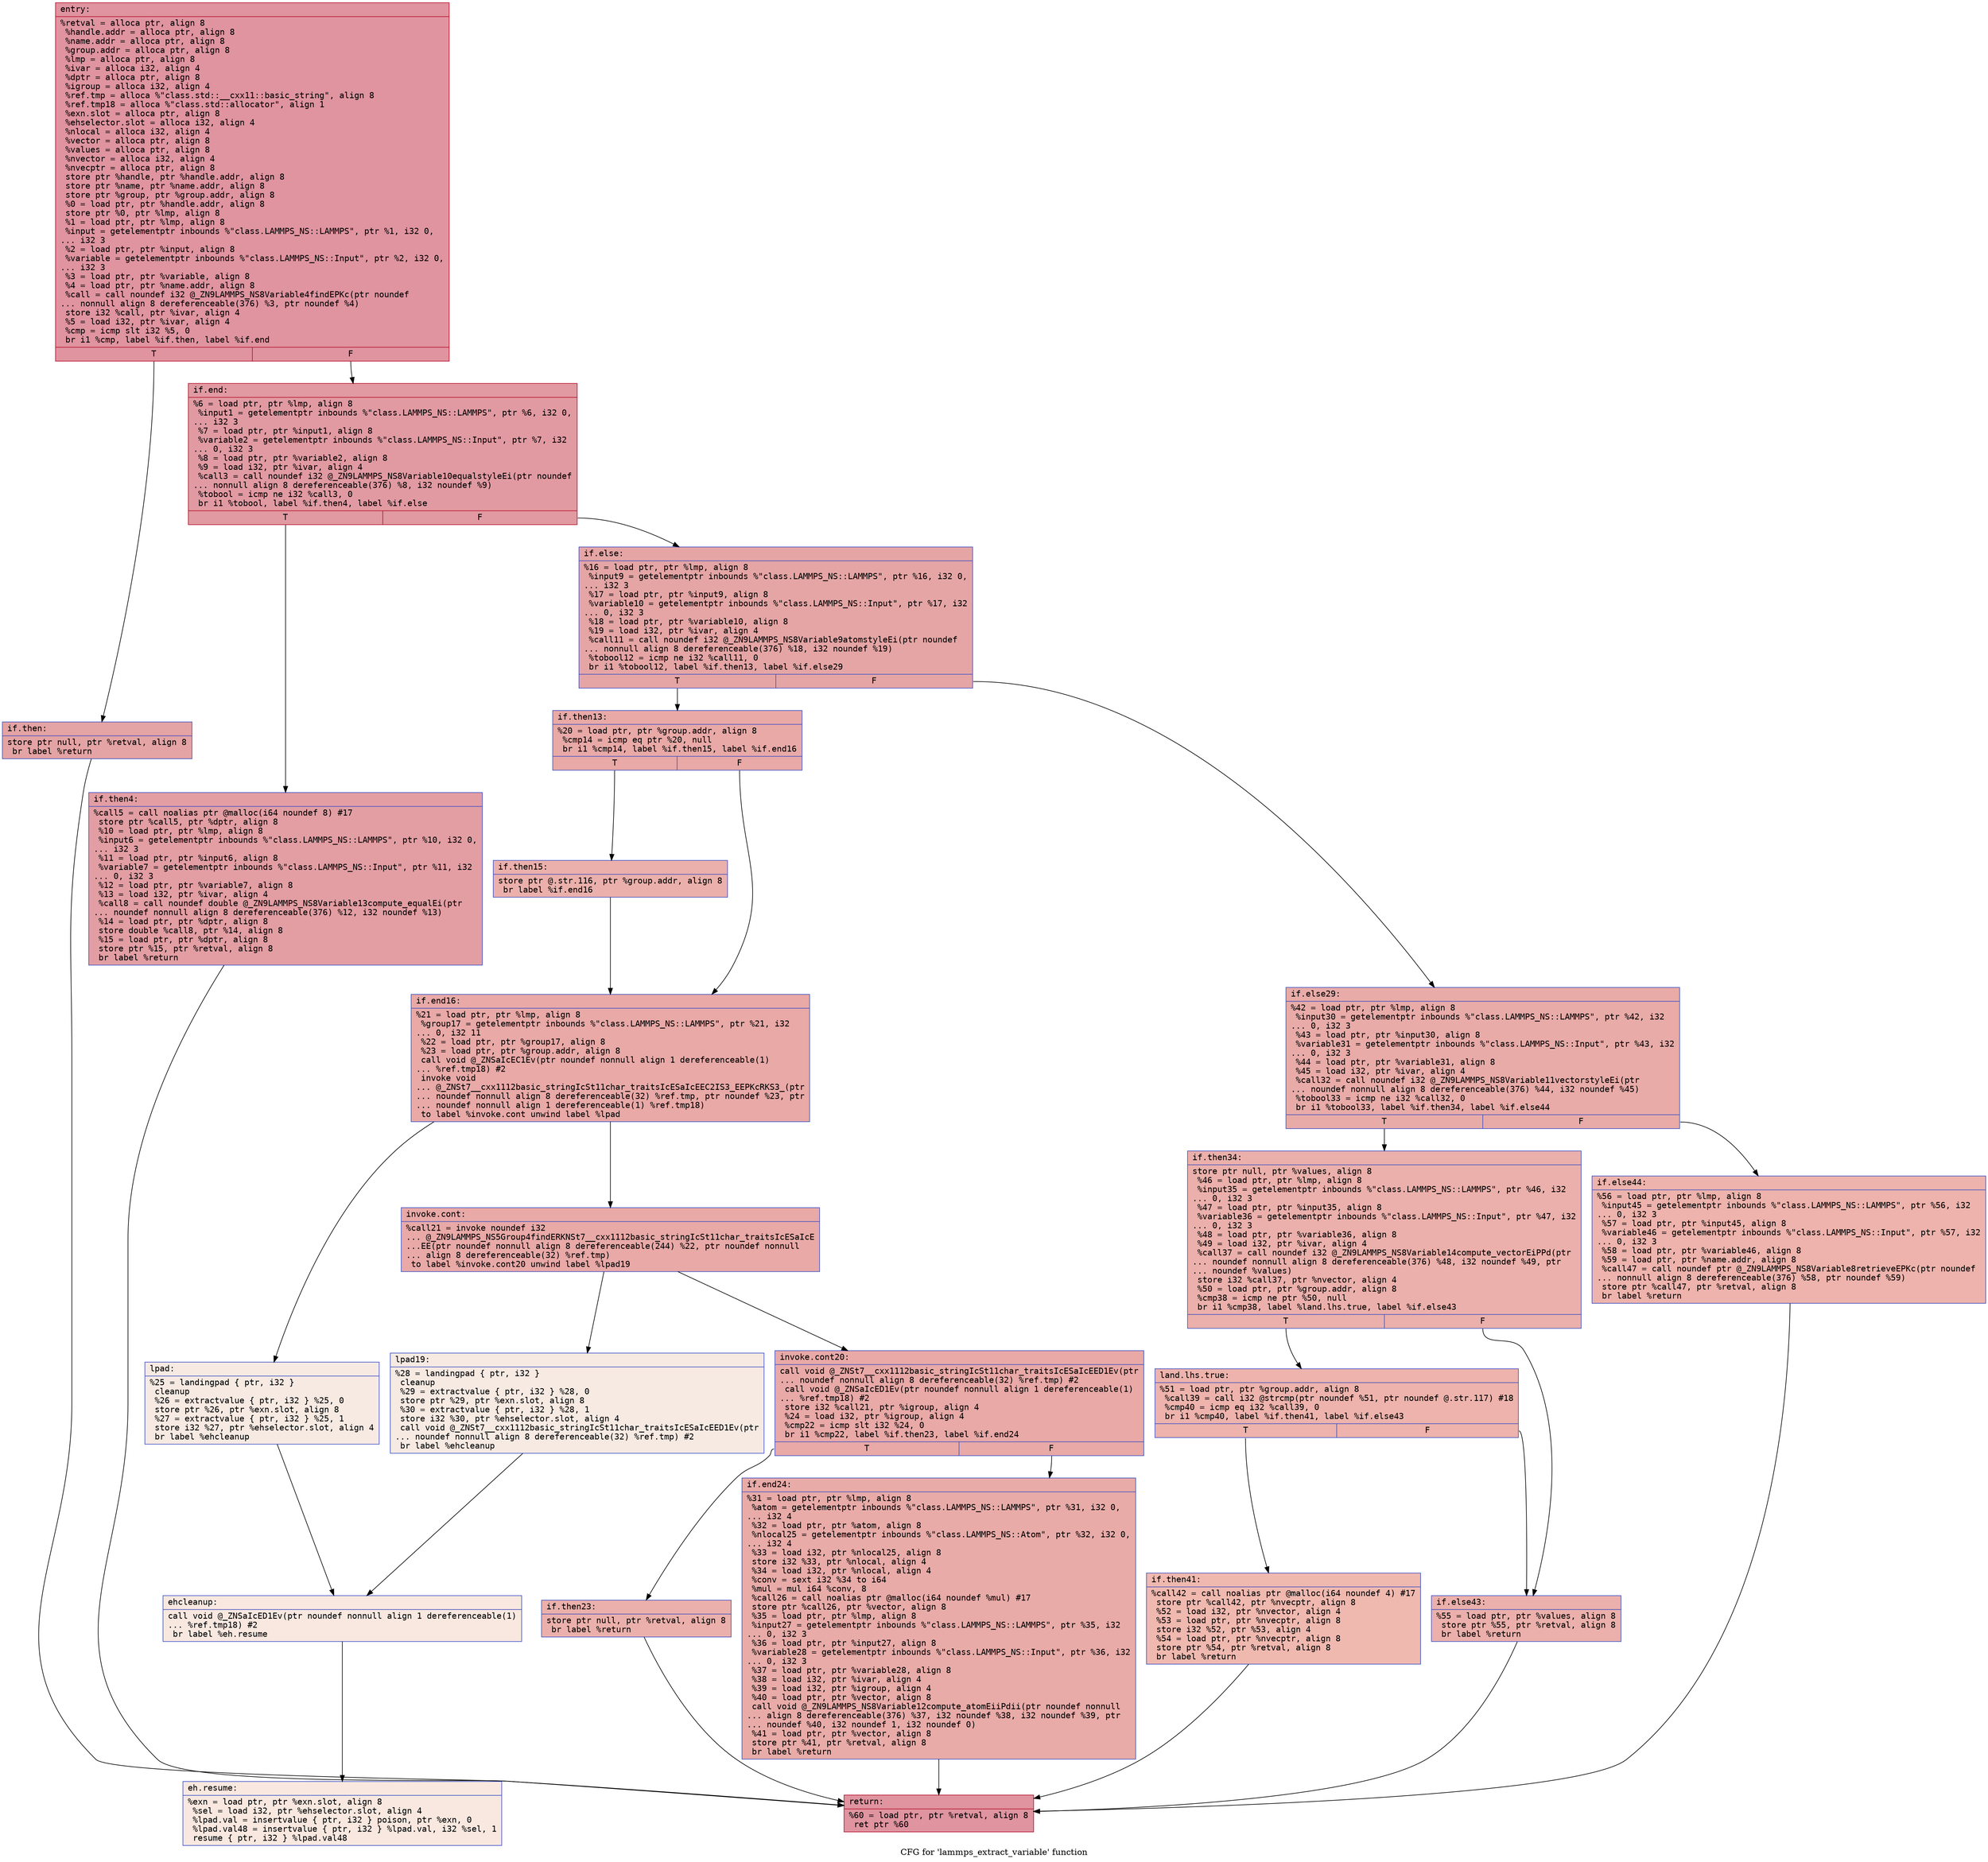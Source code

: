 digraph "CFG for 'lammps_extract_variable' function" {
	label="CFG for 'lammps_extract_variable' function";

	Node0x55bdf7e71500 [shape=record,color="#b70d28ff", style=filled, fillcolor="#b70d2870" fontname="Courier",label="{entry:\l|  %retval = alloca ptr, align 8\l  %handle.addr = alloca ptr, align 8\l  %name.addr = alloca ptr, align 8\l  %group.addr = alloca ptr, align 8\l  %lmp = alloca ptr, align 8\l  %ivar = alloca i32, align 4\l  %dptr = alloca ptr, align 8\l  %igroup = alloca i32, align 4\l  %ref.tmp = alloca %\"class.std::__cxx11::basic_string\", align 8\l  %ref.tmp18 = alloca %\"class.std::allocator\", align 1\l  %exn.slot = alloca ptr, align 8\l  %ehselector.slot = alloca i32, align 4\l  %nlocal = alloca i32, align 4\l  %vector = alloca ptr, align 8\l  %values = alloca ptr, align 8\l  %nvector = alloca i32, align 4\l  %nvecptr = alloca ptr, align 8\l  store ptr %handle, ptr %handle.addr, align 8\l  store ptr %name, ptr %name.addr, align 8\l  store ptr %group, ptr %group.addr, align 8\l  %0 = load ptr, ptr %handle.addr, align 8\l  store ptr %0, ptr %lmp, align 8\l  %1 = load ptr, ptr %lmp, align 8\l  %input = getelementptr inbounds %\"class.LAMMPS_NS::LAMMPS\", ptr %1, i32 0,\l... i32 3\l  %2 = load ptr, ptr %input, align 8\l  %variable = getelementptr inbounds %\"class.LAMMPS_NS::Input\", ptr %2, i32 0,\l... i32 3\l  %3 = load ptr, ptr %variable, align 8\l  %4 = load ptr, ptr %name.addr, align 8\l  %call = call noundef i32 @_ZN9LAMMPS_NS8Variable4findEPKc(ptr noundef\l... nonnull align 8 dereferenceable(376) %3, ptr noundef %4)\l  store i32 %call, ptr %ivar, align 4\l  %5 = load i32, ptr %ivar, align 4\l  %cmp = icmp slt i32 %5, 0\l  br i1 %cmp, label %if.then, label %if.end\l|{<s0>T|<s1>F}}"];
	Node0x55bdf7e71500:s0 -> Node0x55bdf7e764e0[tooltip="entry -> if.then\nProbability 37.50%" ];
	Node0x55bdf7e71500:s1 -> Node0x55bdf7e76550[tooltip="entry -> if.end\nProbability 62.50%" ];
	Node0x55bdf7e764e0 [shape=record,color="#3d50c3ff", style=filled, fillcolor="#c32e3170" fontname="Courier",label="{if.then:\l|  store ptr null, ptr %retval, align 8\l  br label %return\l}"];
	Node0x55bdf7e764e0 -> Node0x55bdf7e77a20[tooltip="if.then -> return\nProbability 100.00%" ];
	Node0x55bdf7e76550 [shape=record,color="#b70d28ff", style=filled, fillcolor="#bb1b2c70" fontname="Courier",label="{if.end:\l|  %6 = load ptr, ptr %lmp, align 8\l  %input1 = getelementptr inbounds %\"class.LAMMPS_NS::LAMMPS\", ptr %6, i32 0,\l... i32 3\l  %7 = load ptr, ptr %input1, align 8\l  %variable2 = getelementptr inbounds %\"class.LAMMPS_NS::Input\", ptr %7, i32\l... 0, i32 3\l  %8 = load ptr, ptr %variable2, align 8\l  %9 = load i32, ptr %ivar, align 4\l  %call3 = call noundef i32 @_ZN9LAMMPS_NS8Variable10equalstyleEi(ptr noundef\l... nonnull align 8 dereferenceable(376) %8, i32 noundef %9)\l  %tobool = icmp ne i32 %call3, 0\l  br i1 %tobool, label %if.then4, label %if.else\l|{<s0>T|<s1>F}}"];
	Node0x55bdf7e76550:s0 -> Node0x55bdf7e780f0[tooltip="if.end -> if.then4\nProbability 62.50%" ];
	Node0x55bdf7e76550:s1 -> Node0x55bdf7e78140[tooltip="if.end -> if.else\nProbability 37.50%" ];
	Node0x55bdf7e780f0 [shape=record,color="#3d50c3ff", style=filled, fillcolor="#be242e70" fontname="Courier",label="{if.then4:\l|  %call5 = call noalias ptr @malloc(i64 noundef 8) #17\l  store ptr %call5, ptr %dptr, align 8\l  %10 = load ptr, ptr %lmp, align 8\l  %input6 = getelementptr inbounds %\"class.LAMMPS_NS::LAMMPS\", ptr %10, i32 0,\l... i32 3\l  %11 = load ptr, ptr %input6, align 8\l  %variable7 = getelementptr inbounds %\"class.LAMMPS_NS::Input\", ptr %11, i32\l... 0, i32 3\l  %12 = load ptr, ptr %variable7, align 8\l  %13 = load i32, ptr %ivar, align 4\l  %call8 = call noundef double @_ZN9LAMMPS_NS8Variable13compute_equalEi(ptr\l... noundef nonnull align 8 dereferenceable(376) %12, i32 noundef %13)\l  %14 = load ptr, ptr %dptr, align 8\l  store double %call8, ptr %14, align 8\l  %15 = load ptr, ptr %dptr, align 8\l  store ptr %15, ptr %retval, align 8\l  br label %return\l}"];
	Node0x55bdf7e780f0 -> Node0x55bdf7e77a20[tooltip="if.then4 -> return\nProbability 100.00%" ];
	Node0x55bdf7e78140 [shape=record,color="#3d50c3ff", style=filled, fillcolor="#c5333470" fontname="Courier",label="{if.else:\l|  %16 = load ptr, ptr %lmp, align 8\l  %input9 = getelementptr inbounds %\"class.LAMMPS_NS::LAMMPS\", ptr %16, i32 0,\l... i32 3\l  %17 = load ptr, ptr %input9, align 8\l  %variable10 = getelementptr inbounds %\"class.LAMMPS_NS::Input\", ptr %17, i32\l... 0, i32 3\l  %18 = load ptr, ptr %variable10, align 8\l  %19 = load i32, ptr %ivar, align 4\l  %call11 = call noundef i32 @_ZN9LAMMPS_NS8Variable9atomstyleEi(ptr noundef\l... nonnull align 8 dereferenceable(376) %18, i32 noundef %19)\l  %tobool12 = icmp ne i32 %call11, 0\l  br i1 %tobool12, label %if.then13, label %if.else29\l|{<s0>T|<s1>F}}"];
	Node0x55bdf7e78140:s0 -> Node0x55bdf7e79320[tooltip="if.else -> if.then13\nProbability 62.50%" ];
	Node0x55bdf7e78140:s1 -> Node0x55bdf7e793a0[tooltip="if.else -> if.else29\nProbability 37.50%" ];
	Node0x55bdf7e79320 [shape=record,color="#3d50c3ff", style=filled, fillcolor="#ca3b3770" fontname="Courier",label="{if.then13:\l|  %20 = load ptr, ptr %group.addr, align 8\l  %cmp14 = icmp eq ptr %20, null\l  br i1 %cmp14, label %if.then15, label %if.end16\l|{<s0>T|<s1>F}}"];
	Node0x55bdf7e79320:s0 -> Node0x55bdf7e79640[tooltip="if.then13 -> if.then15\nProbability 37.50%" ];
	Node0x55bdf7e79320:s1 -> Node0x55bdf7e796c0[tooltip="if.then13 -> if.end16\nProbability 62.50%" ];
	Node0x55bdf7e79640 [shape=record,color="#3d50c3ff", style=filled, fillcolor="#d24b4070" fontname="Courier",label="{if.then15:\l|  store ptr @.str.116, ptr %group.addr, align 8\l  br label %if.end16\l}"];
	Node0x55bdf7e79640 -> Node0x55bdf7e796c0[tooltip="if.then15 -> if.end16\nProbability 100.00%" ];
	Node0x55bdf7e796c0 [shape=record,color="#3d50c3ff", style=filled, fillcolor="#ca3b3770" fontname="Courier",label="{if.end16:\l|  %21 = load ptr, ptr %lmp, align 8\l  %group17 = getelementptr inbounds %\"class.LAMMPS_NS::LAMMPS\", ptr %21, i32\l... 0, i32 11\l  %22 = load ptr, ptr %group17, align 8\l  %23 = load ptr, ptr %group.addr, align 8\l  call void @_ZNSaIcEC1Ev(ptr noundef nonnull align 1 dereferenceable(1)\l... %ref.tmp18) #2\l  invoke void\l... @_ZNSt7__cxx1112basic_stringIcSt11char_traitsIcESaIcEEC2IS3_EEPKcRKS3_(ptr\l... noundef nonnull align 8 dereferenceable(32) %ref.tmp, ptr noundef %23, ptr\l... noundef nonnull align 1 dereferenceable(1) %ref.tmp18)\l          to label %invoke.cont unwind label %lpad\l}"];
	Node0x55bdf7e796c0 -> Node0x55bdf7e79d40[tooltip="if.end16 -> invoke.cont\nProbability 100.00%" ];
	Node0x55bdf7e796c0 -> Node0x55bdf7e77660[tooltip="if.end16 -> lpad\nProbability 0.00%" ];
	Node0x55bdf7e79d40 [shape=record,color="#3d50c3ff", style=filled, fillcolor="#ca3b3770" fontname="Courier",label="{invoke.cont:\l|  %call21 = invoke noundef i32\l... @_ZN9LAMMPS_NS5Group4findERKNSt7__cxx1112basic_stringIcSt11char_traitsIcESaIcE\l...EE(ptr noundef nonnull align 8 dereferenceable(244) %22, ptr noundef nonnull\l... align 8 dereferenceable(32) %ref.tmp)\l          to label %invoke.cont20 unwind label %lpad19\l}"];
	Node0x55bdf7e79d40 -> Node0x55bdf7e79cf0[tooltip="invoke.cont -> invoke.cont20\nProbability 100.00%" ];
	Node0x55bdf7e79d40 -> Node0x55bdf7e7a3e0[tooltip="invoke.cont -> lpad19\nProbability 0.00%" ];
	Node0x55bdf7e79cf0 [shape=record,color="#3d50c3ff", style=filled, fillcolor="#ca3b3770" fontname="Courier",label="{invoke.cont20:\l|  call void @_ZNSt7__cxx1112basic_stringIcSt11char_traitsIcESaIcEED1Ev(ptr\l... noundef nonnull align 8 dereferenceable(32) %ref.tmp) #2\l  call void @_ZNSaIcED1Ev(ptr noundef nonnull align 1 dereferenceable(1)\l... %ref.tmp18) #2\l  store i32 %call21, ptr %igroup, align 4\l  %24 = load i32, ptr %igroup, align 4\l  %cmp22 = icmp slt i32 %24, 0\l  br i1 %cmp22, label %if.then23, label %if.end24\l|{<s0>T|<s1>F}}"];
	Node0x55bdf7e79cf0:s0 -> Node0x55bdf7e7ab10[tooltip="invoke.cont20 -> if.then23\nProbability 37.50%" ];
	Node0x55bdf7e79cf0:s1 -> Node0x55bdf7e7ab60[tooltip="invoke.cont20 -> if.end24\nProbability 62.50%" ];
	Node0x55bdf7e7ab10 [shape=record,color="#3d50c3ff", style=filled, fillcolor="#d24b4070" fontname="Courier",label="{if.then23:\l|  store ptr null, ptr %retval, align 8\l  br label %return\l}"];
	Node0x55bdf7e7ab10 -> Node0x55bdf7e77a20[tooltip="if.then23 -> return\nProbability 100.00%" ];
	Node0x55bdf7e77660 [shape=record,color="#3d50c3ff", style=filled, fillcolor="#eed0c070" fontname="Courier",label="{lpad:\l|  %25 = landingpad \{ ptr, i32 \}\l          cleanup\l  %26 = extractvalue \{ ptr, i32 \} %25, 0\l  store ptr %26, ptr %exn.slot, align 8\l  %27 = extractvalue \{ ptr, i32 \} %25, 1\l  store i32 %27, ptr %ehselector.slot, align 4\l  br label %ehcleanup\l}"];
	Node0x55bdf7e77660 -> Node0x55bdf7e7b050[tooltip="lpad -> ehcleanup\nProbability 100.00%" ];
	Node0x55bdf7e7a3e0 [shape=record,color="#3d50c3ff", style=filled, fillcolor="#eed0c070" fontname="Courier",label="{lpad19:\l|  %28 = landingpad \{ ptr, i32 \}\l          cleanup\l  %29 = extractvalue \{ ptr, i32 \} %28, 0\l  store ptr %29, ptr %exn.slot, align 8\l  %30 = extractvalue \{ ptr, i32 \} %28, 1\l  store i32 %30, ptr %ehselector.slot, align 4\l  call void @_ZNSt7__cxx1112basic_stringIcSt11char_traitsIcESaIcEED1Ev(ptr\l... noundef nonnull align 8 dereferenceable(32) %ref.tmp) #2\l  br label %ehcleanup\l}"];
	Node0x55bdf7e7a3e0 -> Node0x55bdf7e7b050[tooltip="lpad19 -> ehcleanup\nProbability 100.00%" ];
	Node0x55bdf7e7b050 [shape=record,color="#3d50c3ff", style=filled, fillcolor="#f1ccb870" fontname="Courier",label="{ehcleanup:\l|  call void @_ZNSaIcED1Ev(ptr noundef nonnull align 1 dereferenceable(1)\l... %ref.tmp18) #2\l  br label %eh.resume\l}"];
	Node0x55bdf7e7b050 -> Node0x55bdf7e7b670[tooltip="ehcleanup -> eh.resume\nProbability 100.00%" ];
	Node0x55bdf7e7ab60 [shape=record,color="#3d50c3ff", style=filled, fillcolor="#cc403a70" fontname="Courier",label="{if.end24:\l|  %31 = load ptr, ptr %lmp, align 8\l  %atom = getelementptr inbounds %\"class.LAMMPS_NS::LAMMPS\", ptr %31, i32 0,\l... i32 4\l  %32 = load ptr, ptr %atom, align 8\l  %nlocal25 = getelementptr inbounds %\"class.LAMMPS_NS::Atom\", ptr %32, i32 0,\l... i32 4\l  %33 = load i32, ptr %nlocal25, align 8\l  store i32 %33, ptr %nlocal, align 4\l  %34 = load i32, ptr %nlocal, align 4\l  %conv = sext i32 %34 to i64\l  %mul = mul i64 %conv, 8\l  %call26 = call noalias ptr @malloc(i64 noundef %mul) #17\l  store ptr %call26, ptr %vector, align 8\l  %35 = load ptr, ptr %lmp, align 8\l  %input27 = getelementptr inbounds %\"class.LAMMPS_NS::LAMMPS\", ptr %35, i32\l... 0, i32 3\l  %36 = load ptr, ptr %input27, align 8\l  %variable28 = getelementptr inbounds %\"class.LAMMPS_NS::Input\", ptr %36, i32\l... 0, i32 3\l  %37 = load ptr, ptr %variable28, align 8\l  %38 = load i32, ptr %ivar, align 4\l  %39 = load i32, ptr %igroup, align 4\l  %40 = load ptr, ptr %vector, align 8\l  call void @_ZN9LAMMPS_NS8Variable12compute_atomEiiPdii(ptr noundef nonnull\l... align 8 dereferenceable(376) %37, i32 noundef %38, i32 noundef %39, ptr\l... noundef %40, i32 noundef 1, i32 noundef 0)\l  %41 = load ptr, ptr %vector, align 8\l  store ptr %41, ptr %retval, align 8\l  br label %return\l}"];
	Node0x55bdf7e7ab60 -> Node0x55bdf7e77a20[tooltip="if.end24 -> return\nProbability 100.00%" ];
	Node0x55bdf7e793a0 [shape=record,color="#3d50c3ff", style=filled, fillcolor="#cc403a70" fontname="Courier",label="{if.else29:\l|  %42 = load ptr, ptr %lmp, align 8\l  %input30 = getelementptr inbounds %\"class.LAMMPS_NS::LAMMPS\", ptr %42, i32\l... 0, i32 3\l  %43 = load ptr, ptr %input30, align 8\l  %variable31 = getelementptr inbounds %\"class.LAMMPS_NS::Input\", ptr %43, i32\l... 0, i32 3\l  %44 = load ptr, ptr %variable31, align 8\l  %45 = load i32, ptr %ivar, align 4\l  %call32 = call noundef i32 @_ZN9LAMMPS_NS8Variable11vectorstyleEi(ptr\l... noundef nonnull align 8 dereferenceable(376) %44, i32 noundef %45)\l  %tobool33 = icmp ne i32 %call32, 0\l  br i1 %tobool33, label %if.then34, label %if.else44\l|{<s0>T|<s1>F}}"];
	Node0x55bdf7e793a0:s0 -> Node0x55bdf7e7cdd0[tooltip="if.else29 -> if.then34\nProbability 62.50%" ];
	Node0x55bdf7e793a0:s1 -> Node0x55bdf7e7ceb0[tooltip="if.else29 -> if.else44\nProbability 37.50%" ];
	Node0x55bdf7e7cdd0 [shape=record,color="#3d50c3ff", style=filled, fillcolor="#d24b4070" fontname="Courier",label="{if.then34:\l|  store ptr null, ptr %values, align 8\l  %46 = load ptr, ptr %lmp, align 8\l  %input35 = getelementptr inbounds %\"class.LAMMPS_NS::LAMMPS\", ptr %46, i32\l... 0, i32 3\l  %47 = load ptr, ptr %input35, align 8\l  %variable36 = getelementptr inbounds %\"class.LAMMPS_NS::Input\", ptr %47, i32\l... 0, i32 3\l  %48 = load ptr, ptr %variable36, align 8\l  %49 = load i32, ptr %ivar, align 4\l  %call37 = call noundef i32 @_ZN9LAMMPS_NS8Variable14compute_vectorEiPPd(ptr\l... noundef nonnull align 8 dereferenceable(376) %48, i32 noundef %49, ptr\l... noundef %values)\l  store i32 %call37, ptr %nvector, align 4\l  %50 = load ptr, ptr %group.addr, align 8\l  %cmp38 = icmp ne ptr %50, null\l  br i1 %cmp38, label %land.lhs.true, label %if.else43\l|{<s0>T|<s1>F}}"];
	Node0x55bdf7e7cdd0:s0 -> Node0x55bdf7e7dfd0[tooltip="if.then34 -> land.lhs.true\nProbability 62.50%" ];
	Node0x55bdf7e7cdd0:s1 -> Node0x55bdf7e7e080[tooltip="if.then34 -> if.else43\nProbability 37.50%" ];
	Node0x55bdf7e7dfd0 [shape=record,color="#3d50c3ff", style=filled, fillcolor="#d6524470" fontname="Courier",label="{land.lhs.true:\l|  %51 = load ptr, ptr %group.addr, align 8\l  %call39 = call i32 @strcmp(ptr noundef %51, ptr noundef @.str.117) #18\l  %cmp40 = icmp eq i32 %call39, 0\l  br i1 %cmp40, label %if.then41, label %if.else43\l|{<s0>T|<s1>F}}"];
	Node0x55bdf7e7dfd0:s0 -> Node0x55bdf7e7e490[tooltip="land.lhs.true -> if.then41\nProbability 37.50%" ];
	Node0x55bdf7e7dfd0:s1 -> Node0x55bdf7e7e080[tooltip="land.lhs.true -> if.else43\nProbability 62.50%" ];
	Node0x55bdf7e7e490 [shape=record,color="#3d50c3ff", style=filled, fillcolor="#de614d70" fontname="Courier",label="{if.then41:\l|  %call42 = call noalias ptr @malloc(i64 noundef 4) #17\l  store ptr %call42, ptr %nvecptr, align 8\l  %52 = load i32, ptr %nvector, align 4\l  %53 = load ptr, ptr %nvecptr, align 8\l  store i32 %52, ptr %53, align 4\l  %54 = load ptr, ptr %nvecptr, align 8\l  store ptr %54, ptr %retval, align 8\l  br label %return\l}"];
	Node0x55bdf7e7e490 -> Node0x55bdf7e77a20[tooltip="if.then41 -> return\nProbability 100.00%" ];
	Node0x55bdf7e7e080 [shape=record,color="#3d50c3ff", style=filled, fillcolor="#d24b4070" fontname="Courier",label="{if.else43:\l|  %55 = load ptr, ptr %values, align 8\l  store ptr %55, ptr %retval, align 8\l  br label %return\l}"];
	Node0x55bdf7e7e080 -> Node0x55bdf7e77a20[tooltip="if.else43 -> return\nProbability 100.00%" ];
	Node0x55bdf7e7ceb0 [shape=record,color="#3d50c3ff", style=filled, fillcolor="#d6524470" fontname="Courier",label="{if.else44:\l|  %56 = load ptr, ptr %lmp, align 8\l  %input45 = getelementptr inbounds %\"class.LAMMPS_NS::LAMMPS\", ptr %56, i32\l... 0, i32 3\l  %57 = load ptr, ptr %input45, align 8\l  %variable46 = getelementptr inbounds %\"class.LAMMPS_NS::Input\", ptr %57, i32\l... 0, i32 3\l  %58 = load ptr, ptr %variable46, align 8\l  %59 = load ptr, ptr %name.addr, align 8\l  %call47 = call noundef ptr @_ZN9LAMMPS_NS8Variable8retrieveEPKc(ptr noundef\l... nonnull align 8 dereferenceable(376) %58, ptr noundef %59)\l  store ptr %call47, ptr %retval, align 8\l  br label %return\l}"];
	Node0x55bdf7e7ceb0 -> Node0x55bdf7e77a20[tooltip="if.else44 -> return\nProbability 100.00%" ];
	Node0x55bdf7e77a20 [shape=record,color="#b70d28ff", style=filled, fillcolor="#b70d2870" fontname="Courier",label="{return:\l|  %60 = load ptr, ptr %retval, align 8\l  ret ptr %60\l}"];
	Node0x55bdf7e7b670 [shape=record,color="#3d50c3ff", style=filled, fillcolor="#f1ccb870" fontname="Courier",label="{eh.resume:\l|  %exn = load ptr, ptr %exn.slot, align 8\l  %sel = load i32, ptr %ehselector.slot, align 4\l  %lpad.val = insertvalue \{ ptr, i32 \} poison, ptr %exn, 0\l  %lpad.val48 = insertvalue \{ ptr, i32 \} %lpad.val, i32 %sel, 1\l  resume \{ ptr, i32 \} %lpad.val48\l}"];
}
